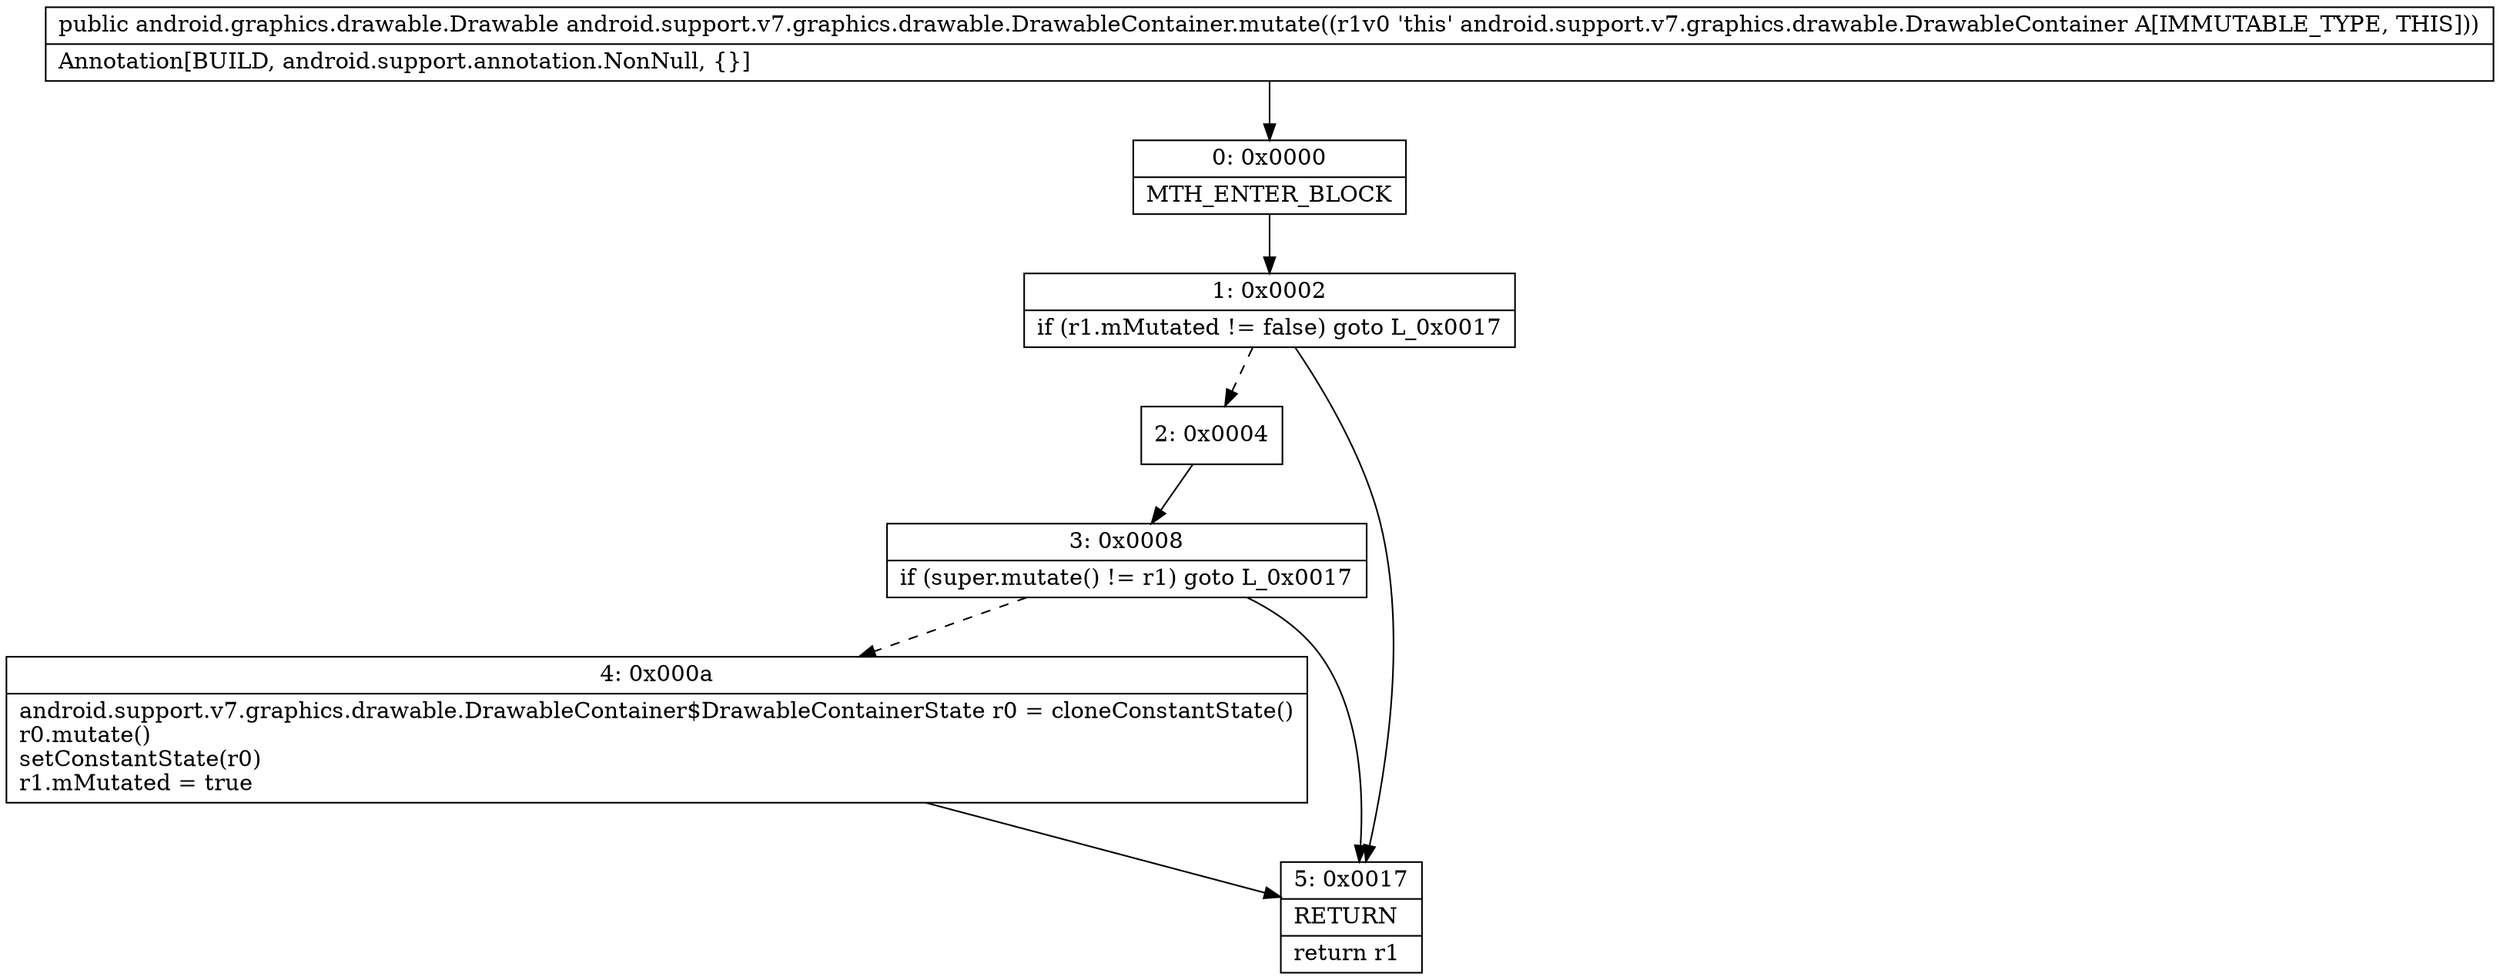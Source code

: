 digraph "CFG forandroid.support.v7.graphics.drawable.DrawableContainer.mutate()Landroid\/graphics\/drawable\/Drawable;" {
Node_0 [shape=record,label="{0\:\ 0x0000|MTH_ENTER_BLOCK\l}"];
Node_1 [shape=record,label="{1\:\ 0x0002|if (r1.mMutated != false) goto L_0x0017\l}"];
Node_2 [shape=record,label="{2\:\ 0x0004}"];
Node_3 [shape=record,label="{3\:\ 0x0008|if (super.mutate() != r1) goto L_0x0017\l}"];
Node_4 [shape=record,label="{4\:\ 0x000a|android.support.v7.graphics.drawable.DrawableContainer$DrawableContainerState r0 = cloneConstantState()\lr0.mutate()\lsetConstantState(r0)\lr1.mMutated = true\l}"];
Node_5 [shape=record,label="{5\:\ 0x0017|RETURN\l|return r1\l}"];
MethodNode[shape=record,label="{public android.graphics.drawable.Drawable android.support.v7.graphics.drawable.DrawableContainer.mutate((r1v0 'this' android.support.v7.graphics.drawable.DrawableContainer A[IMMUTABLE_TYPE, THIS]))  | Annotation[BUILD, android.support.annotation.NonNull, \{\}]\l}"];
MethodNode -> Node_0;
Node_0 -> Node_1;
Node_1 -> Node_2[style=dashed];
Node_1 -> Node_5;
Node_2 -> Node_3;
Node_3 -> Node_4[style=dashed];
Node_3 -> Node_5;
Node_4 -> Node_5;
}

